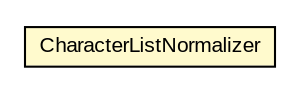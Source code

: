 #!/usr/local/bin/dot
#
# Class diagram 
# Generated by UMLGraph version R5_6-24-gf6e263 (http://www.umlgraph.org/)
#

digraph G {
	edge [fontname="arial",fontsize=10,labelfontname="arial",labelfontsize=10];
	node [fontname="arial",fontsize=10,shape=plaintext];
	nodesep=0.25;
	ranksep=0.5;
	// edu.arizona.biosemantics.semanticmarkup.ling.normalize.lib.CharacterListNormalizer
	c39760 [label=<<table title="edu.arizona.biosemantics.semanticmarkup.ling.normalize.lib.CharacterListNormalizer" border="0" cellborder="1" cellspacing="0" cellpadding="2" port="p" bgcolor="lemonChiffon" href="./CharacterListNormalizer.html">
		<tr><td><table border="0" cellspacing="0" cellpadding="1">
<tr><td align="center" balign="center"> CharacterListNormalizer </td></tr>
		</table></td></tr>
		</table>>, URL="./CharacterListNormalizer.html", fontname="arial", fontcolor="black", fontsize=10.0];
}

